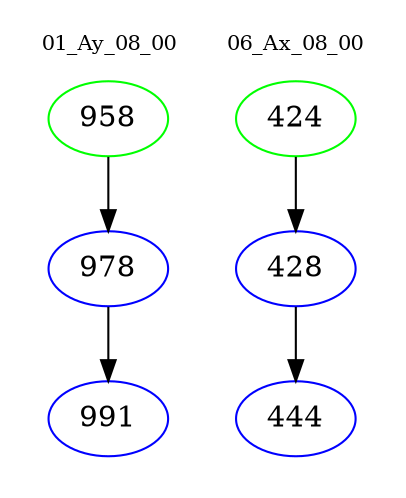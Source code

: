 digraph{
subgraph cluster_0 {
color = white
label = "01_Ay_08_00";
fontsize=10;
T0_958 [label="958", color="green"]
T0_958 -> T0_978 [color="black"]
T0_978 [label="978", color="blue"]
T0_978 -> T0_991 [color="black"]
T0_991 [label="991", color="blue"]
}
subgraph cluster_1 {
color = white
label = "06_Ax_08_00";
fontsize=10;
T1_424 [label="424", color="green"]
T1_424 -> T1_428 [color="black"]
T1_428 [label="428", color="blue"]
T1_428 -> T1_444 [color="black"]
T1_444 [label="444", color="blue"]
}
}
